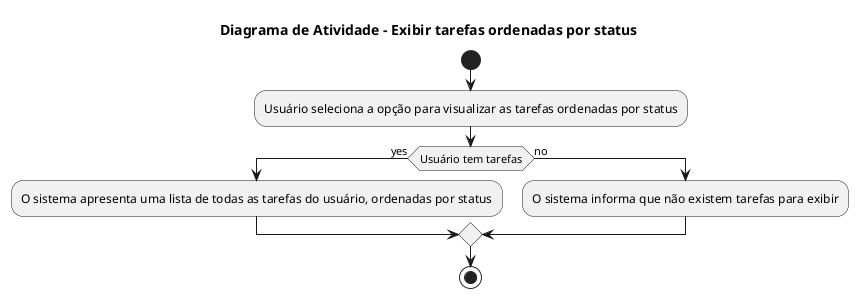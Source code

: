 @startuml

title Diagrama de Atividade - Exibir tarefas ordenadas por status

start
:Usuário seleciona a opção para visualizar as tarefas ordenadas por status;
if (Usuário tem tarefas) then (yes)
    :O sistema apresenta uma lista de todas as tarefas do usuário, ordenadas por status;
else (no)
    :O sistema informa que não existem tarefas para exibir;
endif
stop

@enduml
